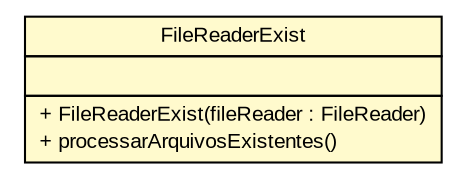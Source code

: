 #!/usr/local/bin/dot
#
# Class diagram 
# Generated by UMLGraph version R5_6 (http://www.umlgraph.org/)
#

digraph G {
	edge [fontname="arial",fontsize=10,labelfontname="arial",labelfontsize=10];
	node [fontname="arial",fontsize=10,shape=plaintext];
	nodesep=0.25;
	ranksep=0.5;
	// br.gov.to.sefaz.arr.processamento.reader.FileReaderExist
	c391251 [label=<<table title="br.gov.to.sefaz.arr.processamento.reader.FileReaderExist" border="0" cellborder="1" cellspacing="0" cellpadding="2" port="p" bgcolor="lemonChiffon" href="./FileReaderExist.html">
		<tr><td><table border="0" cellspacing="0" cellpadding="1">
<tr><td align="center" balign="center"> FileReaderExist </td></tr>
		</table></td></tr>
		<tr><td><table border="0" cellspacing="0" cellpadding="1">
<tr><td align="left" balign="left">  </td></tr>
		</table></td></tr>
		<tr><td><table border="0" cellspacing="0" cellpadding="1">
<tr><td align="left" balign="left"> + FileReaderExist(fileReader : FileReader) </td></tr>
<tr><td align="left" balign="left"> + processarArquivosExistentes() </td></tr>
		</table></td></tr>
		</table>>, URL="./FileReaderExist.html", fontname="arial", fontcolor="black", fontsize=10.0];
}

